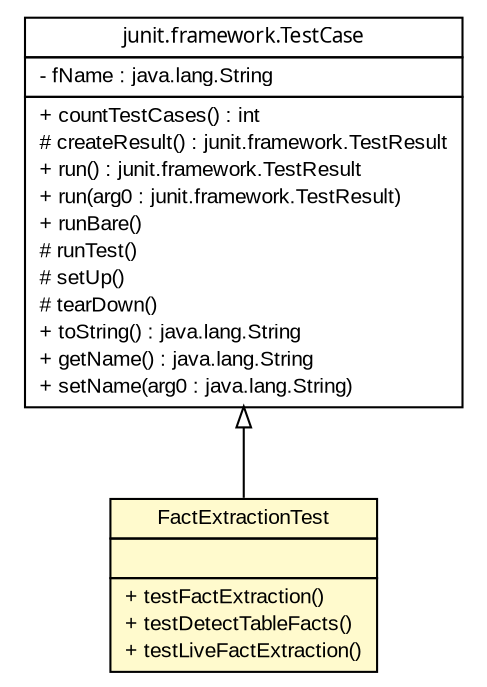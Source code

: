 #!/usr/local/bin/dot
#
# Class diagram 
# Generated by UMLGraph version 5.2 (http://www.umlgraph.org/)
#

digraph G {
	edge [fontname="arial",fontsize=10,labelfontname="arial",labelfontsize=10];
	node [fontname="arial",fontsize=10,shape=plaintext];
	nodesep=0.25;
	ranksep=0.5;
	// tud.iir.extraction.test.FactExtractionTest
	c33703 [label=<<table title="tud.iir.extraction.test.FactExtractionTest" border="0" cellborder="1" cellspacing="0" cellpadding="2" port="p" bgcolor="lemonChiffon" href="./FactExtractionTest.html">
		<tr><td><table border="0" cellspacing="0" cellpadding="1">
<tr><td align="center" balign="center"> FactExtractionTest </td></tr>
		</table></td></tr>
		<tr><td><table border="0" cellspacing="0" cellpadding="1">
<tr><td align="left" balign="left">  </td></tr>
		</table></td></tr>
		<tr><td><table border="0" cellspacing="0" cellpadding="1">
<tr><td align="left" balign="left"> + testFactExtraction() </td></tr>
<tr><td align="left" balign="left"> + testDetectTableFacts() </td></tr>
<tr><td align="left" balign="left"> + testLiveFactExtraction() </td></tr>
		</table></td></tr>
		</table>>, fontname="arial", fontcolor="black", fontsize=10.0];
	//tud.iir.extraction.test.FactExtractionTest extends junit.framework.TestCase
	c33814:p -> c33703:p [dir=back,arrowtail=empty];
	// junit.framework.TestCase
	c33814 [label=<<table title="junit.framework.TestCase" border="0" cellborder="1" cellspacing="0" cellpadding="2" port="p" href="http://java.sun.com/j2se/1.4.2/docs/api/junit/framework/TestCase.html">
		<tr><td><table border="0" cellspacing="0" cellpadding="1">
<tr><td align="center" balign="center"><font face="ariali"> junit.framework.TestCase </font></td></tr>
		</table></td></tr>
		<tr><td><table border="0" cellspacing="0" cellpadding="1">
<tr><td align="left" balign="left"> - fName : java.lang.String </td></tr>
		</table></td></tr>
		<tr><td><table border="0" cellspacing="0" cellpadding="1">
<tr><td align="left" balign="left"> + countTestCases() : int </td></tr>
<tr><td align="left" balign="left"> # createResult() : junit.framework.TestResult </td></tr>
<tr><td align="left" balign="left"> + run() : junit.framework.TestResult </td></tr>
<tr><td align="left" balign="left"> + run(arg0 : junit.framework.TestResult) </td></tr>
<tr><td align="left" balign="left"> + runBare() </td></tr>
<tr><td align="left" balign="left"> # runTest() </td></tr>
<tr><td align="left" balign="left"> # setUp() </td></tr>
<tr><td align="left" balign="left"> # tearDown() </td></tr>
<tr><td align="left" balign="left"> + toString() : java.lang.String </td></tr>
<tr><td align="left" balign="left"> + getName() : java.lang.String </td></tr>
<tr><td align="left" balign="left"> + setName(arg0 : java.lang.String) </td></tr>
		</table></td></tr>
		</table>>, fontname="arial", fontcolor="black", fontsize=10.0];
}

